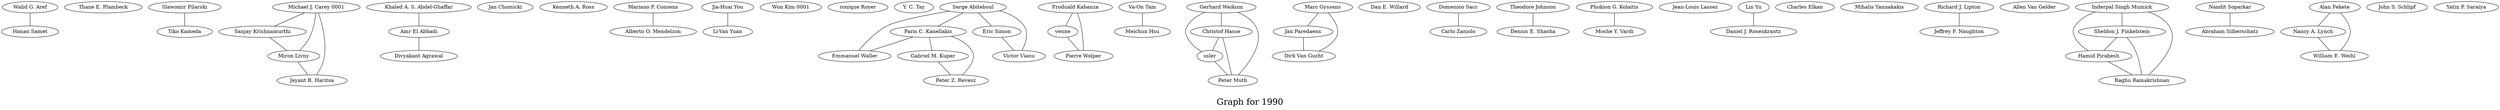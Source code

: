 /*****
Graph for 1990
*****/

graph G {
  graph [splines=true overlap=false]
  node  [shape=ellipse, width=0.3, height=0.3]
  0 [label="Walid G. Aref"];
  1 [label="Hanan Samet"];
  2 [label="Thane E. Plambeck"];
  3 [label="Slawomir Pilarski"];
  4 [label="Tiko Kameda"];
  5 [label="Michael J. Carey 0001"];
  6 [label="Sanjay Krishnamurthi"];
  7 [label="Miron Livny"];
  8 [label="Khaled A. S. Abdel-Ghaffar"];
  9 [label="Amr El Abbadi"];
  10 [label="Jan Chomicki"];
  11 [label="Kenneth A. Ross"];
  12 [label="Mariano P. Consens"];
  13 [label="Alberto O. Mendelzon"];
  14 [label="Jia-Huai You"];
  15 [label="Li-Yan Yuan"];
  16 [label="Won Kim 0001"];
  17 [label="ronique Royer"];
  18 [label="Divyakant Agrawal"];
  19 [label="Y. C. Tay"];
  20 [label="Serge Abiteboul"];
  21 [label="Paris C. Kanellakis"];
  22 [label="Emmanuel Waller"];
  23 [label="Froduald Kabanza"];
  24 [label="venne"];
  25 [label="Pierre Wolper"];
  26 [label="Eric Simon"];
  27 [label="Victor Vianu"];
  28 [label="Jayant R. Haritsa"];
  29 [label="Va-On Tam"];
  30 [label="Meichun Hsu"];
  31 [label="Gerhard Weikum"];
  32 [label="Christof Hasse"];
  33 [label="ssler"];
  34 [label="Peter Muth"];
  35 [label="Marc Gyssens"];
  36 [label="Jan Paredaens"];
  37 [label="Dirk Van Gucht"];
  38 [label="Dan E. Willard"];
  39 [label="Gabriel M. Kuper"];
  40 [label="Peter Z. Revesz"];
  41 [label="Domenico Sacc"];
  42 [label="Carlo Zaniolo"];
  43 [label="Theodore Johnson"];
  44 [label="Dennis E. Shasha"];
  45 [label="Phokion G. Kolaitis"];
  46 [label="Moshe Y. Vardi"];
  47 [label="Jean-Louis Lassez"];
  48 [label="Lin Yu"];
  49 [label="Daniel J. Rosenkrantz"];
  50 [label="Charles Elkan"];
  51 [label="Mihalis Yannakakis"];
  52 [label="Richard J. Lipton"];
  53 [label="Jeffrey F. Naughton"];
  54 [label="Allen Van Gelder"];
  55 [label="Inderpal Singh Mumick"];
  56 [label="Sheldon J. Finkelstein"];
  57 [label="Hamid Pirahesh"];
  58 [label="Raghu Ramakrishnan"];
  59 [label="Nandit Soparkar"];
  60 [label="Abraham Silberschatz"];
  61 [label="Alan Fekete"];
  62 [label="Nancy A. Lynch"];
  63 [label="William E. Weihl"];
  64 [label="John S. Schlipf"];
  65 [label="Yatin P. Saraiya"];
  0 -- 1;
  3 -- 4;
  5 -- 6;
  5 -- 7;
  5 -- 28;
  6 -- 7;
  7 -- 28;
  8 -- 9;
  9 -- 18;
  12 -- 13;
  14 -- 15;
  20 -- 21;
  20 -- 22;
  20 -- 26;
  20 -- 27;
  21 -- 22;
  21 -- 39;
  21 -- 40;
  23 -- 24;
  23 -- 25;
  24 -- 25;
  26 -- 27;
  29 -- 30;
  31 -- 32;
  31 -- 33;
  31 -- 34;
  32 -- 33;
  32 -- 34;
  33 -- 34;
  35 -- 36;
  35 -- 37;
  36 -- 37;
  39 -- 40;
  41 -- 42;
  43 -- 44;
  45 -- 46;
  48 -- 49;
  52 -- 53;
  55 -- 56;
  55 -- 57;
  55 -- 58;
  56 -- 57;
  56 -- 58;
  57 -- 58;
  59 -- 60;
  61 -- 62;
  61 -- 63;
  62 -- 63;
  label = "\nGraph for 1990\n";  fontsize=24;
}
